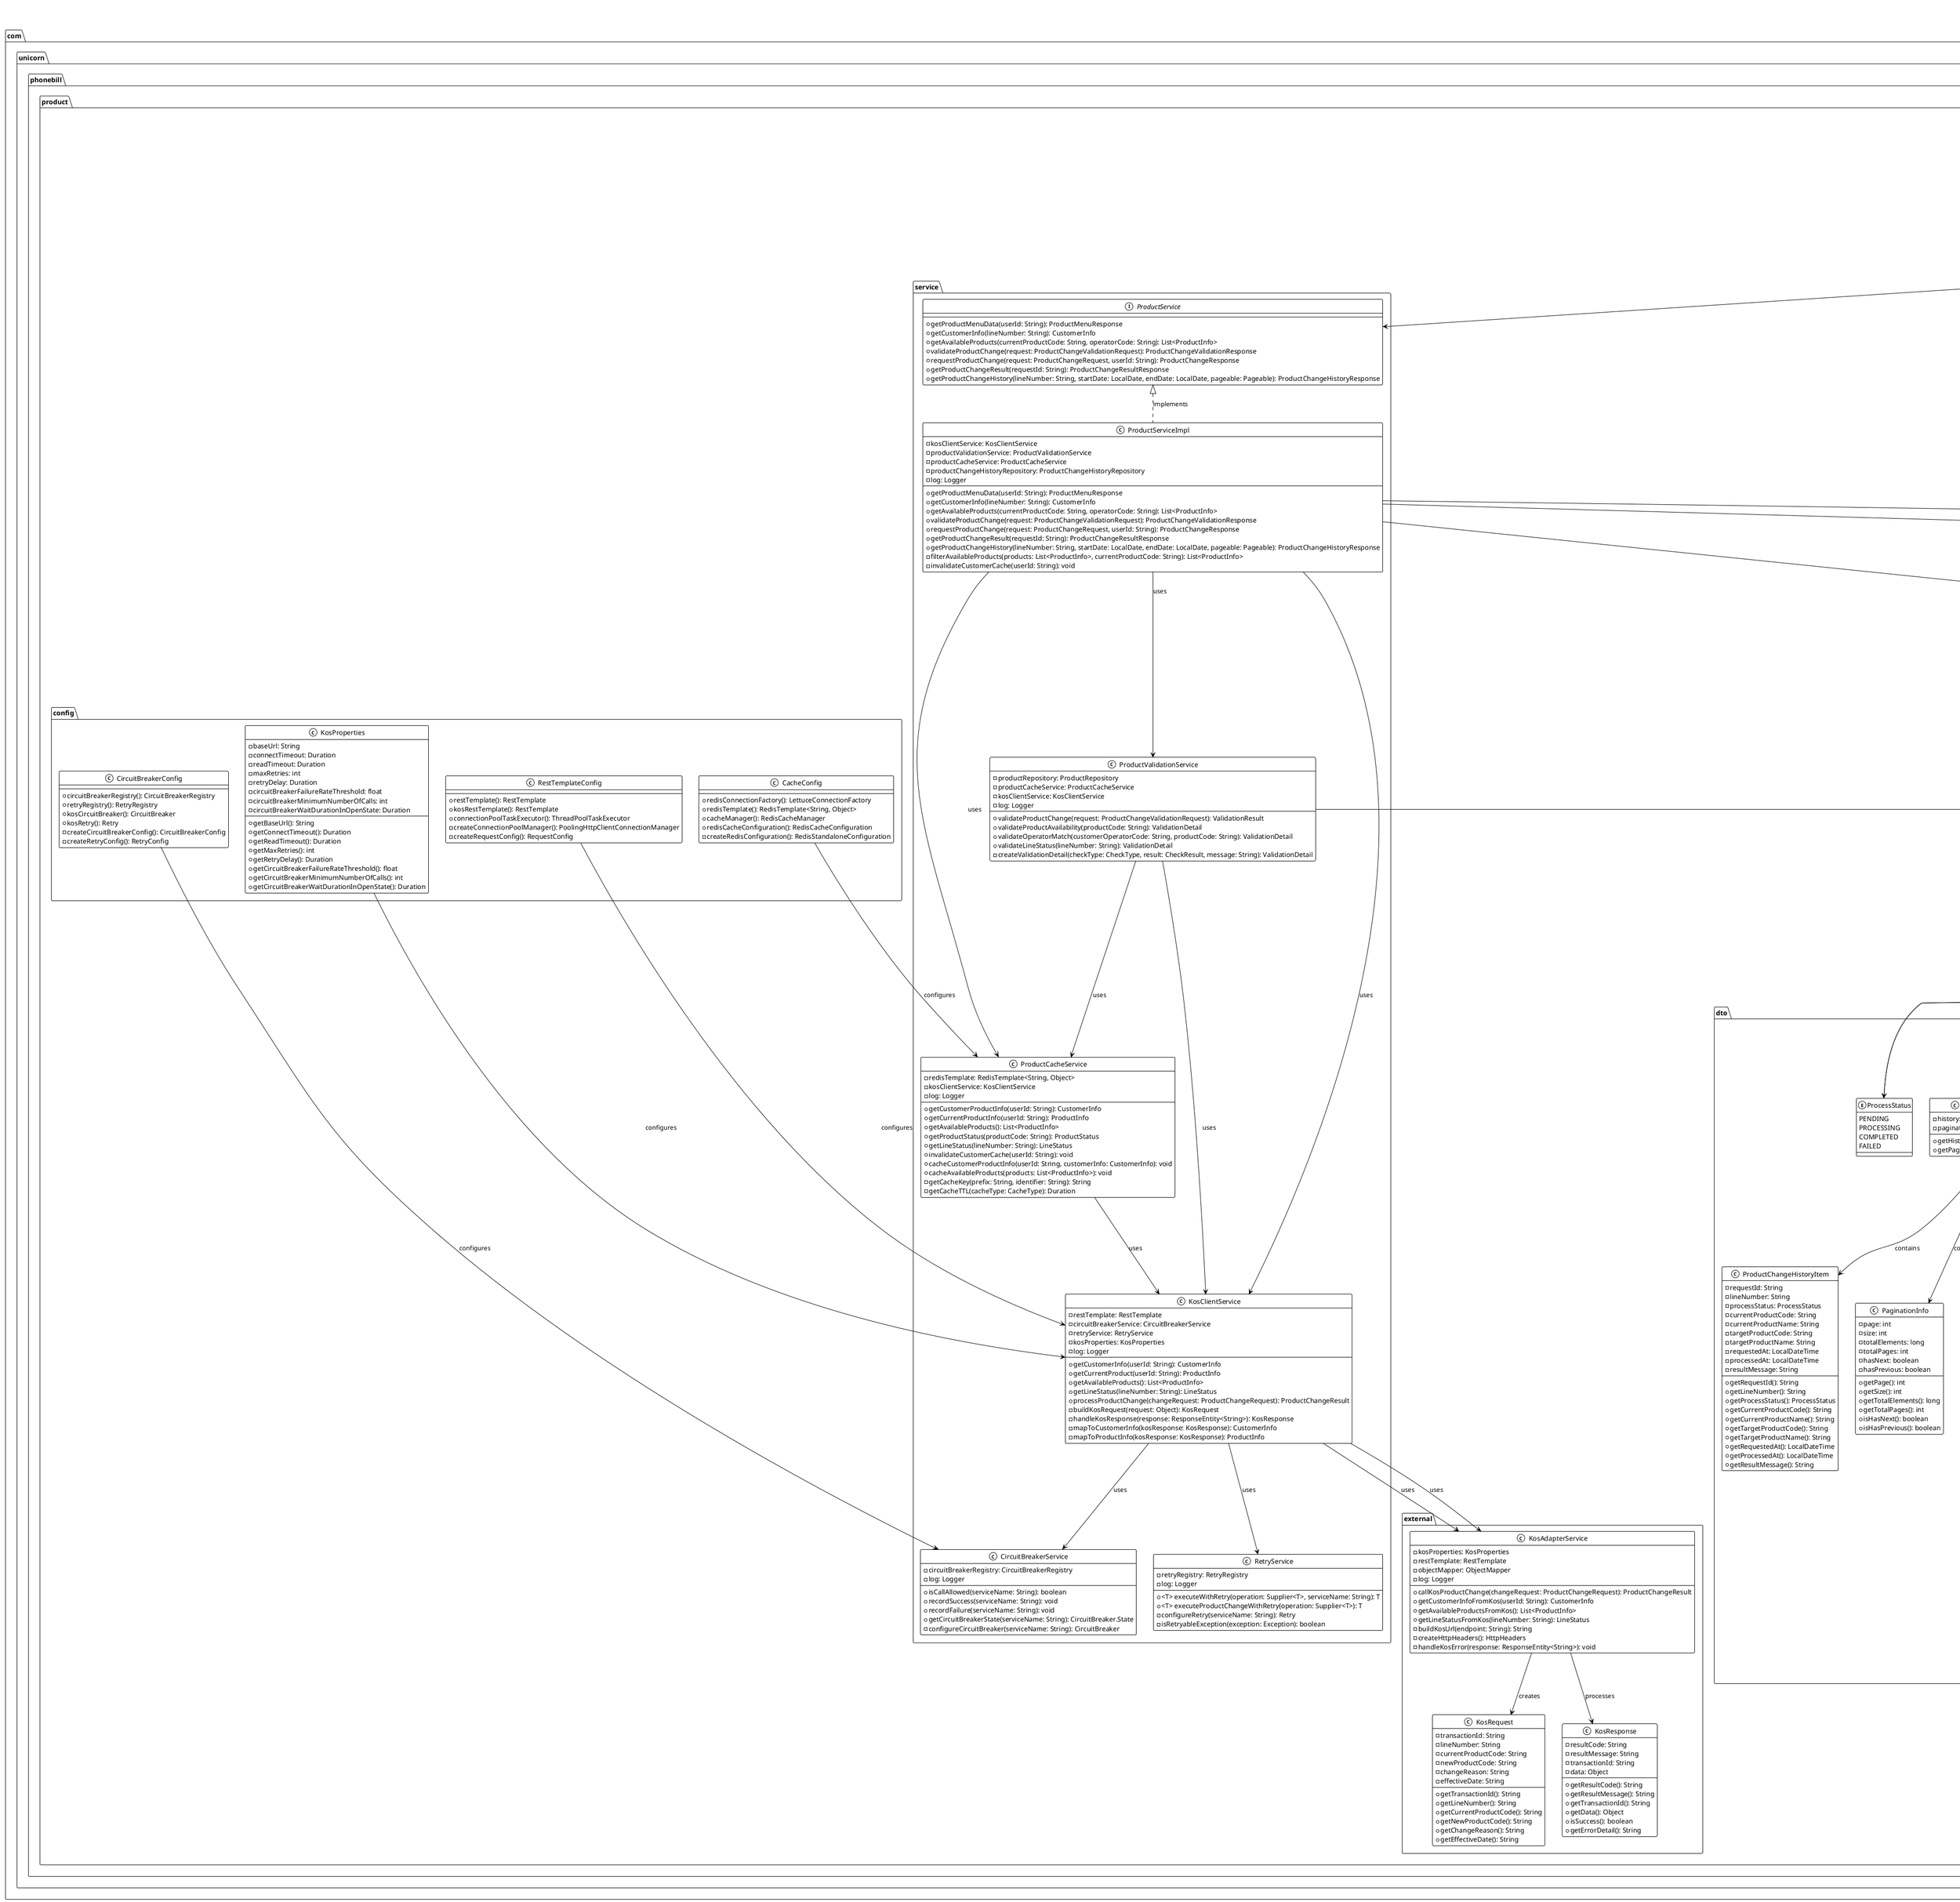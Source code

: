 @startuml
!theme mono

title Product-Change Service - 상세 클래스 설계

' ============= 패키지 정의 =============
package "com.unicorn.phonebill.product" {

  ' ============= Controller Layer =============
  package "controller" {
    class ProductController {
      -productService: ProductService
      -log: Logger
      +getProductMenu(): ResponseEntity<ApiResponse<ProductMenuResponse>>
      +getCustomerInfo(lineNumber: String): ResponseEntity<ApiResponse<CustomerInfoResponse>>
      +getAvailableProducts(currentProductCode: String, operatorCode: String): ResponseEntity<ApiResponse<AvailableProductsResponse>>
      +validateProductChange(request: ProductChangeValidationRequest): ResponseEntity<ApiResponse<ProductChangeValidationResponse>>
      +requestProductChange(request: ProductChangeRequest): ResponseEntity<ApiResponse<ProductChangeResponse>>
      +getProductChangeResult(requestId: String): ResponseEntity<ApiResponse<ProductChangeResultResponse>>
      +getProductChangeHistory(lineNumber: String, startDate: LocalDate, endDate: LocalDate, page: int, size: int): ResponseEntity<ApiResponse<ProductChangeHistoryResponse>>
      -extractUserIdFromToken(): String
    }
  }

  ' ============= DTO Layer =============
  package "dto" {
    ' Request DTOs
    class ProductChangeValidationRequest {
      -lineNumber: String
      -currentProductCode: String
      -targetProductCode: String
      +getLineNumber(): String
      +getCurrentProductCode(): String
      +getTargetProductCode(): String
    }

    class ProductChangeRequest {
      -lineNumber: String
      -currentProductCode: String
      -targetProductCode: String
      -requestDate: LocalDateTime
      -changeEffectiveDate: LocalDate
      +getLineNumber(): String
      +getCurrentProductCode(): String
      +getTargetProductCode(): String
      +getRequestDate(): LocalDateTime
      +getChangeEffectiveDate(): LocalDate
    }

    ' Response DTOs
    class ProductMenuResponse {
      -customerId: String
      -lineNumber: String
      -currentProduct: ProductInfo
      -menuItems: List<MenuItem>
      +getCustomerId(): String
      +getLineNumber(): String
      +getCurrentProduct(): ProductInfo
      +getMenuItems(): List<MenuItem>
    }

    class CustomerInfoResponse {
      -customerInfo: CustomerInfo
      +getCustomerInfo(): CustomerInfo
    }

    class AvailableProductsResponse {
      -products: List<ProductInfo>
      -totalCount: int
      +getProducts(): List<ProductInfo>
      +getTotalCount(): int
    }

    class ProductChangeValidationResponse {
      -validationResult: ValidationResult
      -validationDetails: List<ValidationDetail>
      -failureReason: String
      +getValidationResult(): ValidationResult
      +getValidationDetails(): List<ValidationDetail>
      +getFailureReason(): String
    }

    class ProductChangeResponse {
      -requestId: String
      -processStatus: ProcessStatus
      -resultCode: String
      -resultMessage: String
      -changedProduct: ProductInfo
      -processedAt: LocalDateTime
      +getRequestId(): String
      +getProcessStatus(): ProcessStatus
      +getResultCode(): String
      +getResultMessage(): String
      +getChangedProduct(): ProductInfo
      +getProcessedAt(): LocalDateTime
    }

    class ProductChangeResultResponse {
      -requestId: String
      -lineNumber: String
      -processStatus: ProcessStatus
      -currentProductCode: String
      -targetProductCode: String
      -requestedAt: LocalDateTime
      -processedAt: LocalDateTime
      -resultCode: String
      -resultMessage: String
      -failureReason: String
      +getRequestId(): String
      +getLineNumber(): String
      +getProcessStatus(): ProcessStatus
      +getCurrentProductCode(): String
      +getTargetProductCode(): String
      +getRequestedAt(): LocalDateTime
      +getProcessedAt(): LocalDateTime
      +getResultCode(): String
      +getResultMessage(): String
      +getFailureReason(): String
    }

    class ProductChangeHistoryResponse {
      -history: List<ProductChangeHistoryItem>
      -pagination: PaginationInfo
      +getHistory(): List<ProductChangeHistoryItem>
      +getPagination(): PaginationInfo
    }

    ' Data DTOs
    class ProductInfo {
      -productCode: String
      -productName: String
      -monthlyFee: BigDecimal
      -dataAllowance: String
      -voiceAllowance: String
      -smsAllowance: String
      -isAvailable: boolean
      -operatorCode: String
      +getProductCode(): String
      +getProductName(): String
      +getMonthlyFee(): BigDecimal
      +getDataAllowance(): String
      +getVoiceAllowance(): String
      +getSmsAllowance(): String
      +isAvailable(): boolean
      +getOperatorCode(): String
    }

    class CustomerInfo {
      -customerId: String
      -lineNumber: String
      -customerName: String
      -currentProduct: ProductInfo
      -lineStatus: LineStatus
      -contractInfo: ContractInfo
      +getCustomerId(): String
      +getLineNumber(): String
      +getCustomerName(): String
      +getCurrentProduct(): ProductInfo
      +getLineStatus(): LineStatus
      +getContractInfo(): ContractInfo
    }

    class ContractInfo {
      -contractDate: LocalDate
      -termEndDate: LocalDate
      -earlyTerminationFee: BigDecimal
      +getContractDate(): LocalDate
      +getTermEndDate(): LocalDate
      +getEarlyTerminationFee(): BigDecimal
    }

    class MenuItem {
      -menuId: String
      -menuName: String
      -available: boolean
      +getMenuId(): String
      +getMenuName(): String
      +isAvailable(): boolean
    }

    class ValidationDetail {
      -checkType: CheckType
      -result: CheckResult
      -message: String
      +getCheckType(): CheckType
      +getResult(): CheckResult
      +getMessage(): String
    }

    class ProductChangeHistoryItem {
      -requestId: String
      -lineNumber: String
      -processStatus: ProcessStatus
      -currentProductCode: String
      -currentProductName: String
      -targetProductCode: String
      -targetProductName: String
      -requestedAt: LocalDateTime
      -processedAt: LocalDateTime
      -resultMessage: String
      +getRequestId(): String
      +getLineNumber(): String
      +getProcessStatus(): ProcessStatus
      +getCurrentProductCode(): String
      +getCurrentProductName(): String
      +getTargetProductCode(): String
      +getTargetProductName(): String
      +getRequestedAt(): LocalDateTime
      +getProcessedAt(): LocalDateTime
      +getResultMessage(): String
    }

    class PaginationInfo {
      -page: int
      -size: int
      -totalElements: long
      -totalPages: int
      -hasNext: boolean
      -hasPrevious: boolean
      +getPage(): int
      +getSize(): int
      +getTotalElements(): long
      +getTotalPages(): int
      +isHasNext(): boolean
      +isHasPrevious(): boolean
    }

    ' Enum Classes
    enum ValidationResult {
      SUCCESS
      FAILURE
    }

    enum ProcessStatus {
      PENDING
      PROCESSING
      COMPLETED
      FAILED
    }

    enum LineStatus {
      ACTIVE
      SUSPENDED
      TERMINATED
    }

    enum CheckType {
      PRODUCT_AVAILABLE
      OPERATOR_MATCH
      LINE_STATUS
    }

    enum CheckResult {
      PASS
      FAIL
    }
  }

  ' ============= Service Layer =============
  package "service" {
    interface ProductService {
      +getProductMenuData(userId: String): ProductMenuResponse
      +getCustomerInfo(lineNumber: String): CustomerInfo
      +getAvailableProducts(currentProductCode: String, operatorCode: String): List<ProductInfo>
      +validateProductChange(request: ProductChangeValidationRequest): ProductChangeValidationResponse
      +requestProductChange(request: ProductChangeRequest, userId: String): ProductChangeResponse
      +getProductChangeResult(requestId: String): ProductChangeResultResponse
      +getProductChangeHistory(lineNumber: String, startDate: LocalDate, endDate: LocalDate, pageable: Pageable): ProductChangeHistoryResponse
    }

    class ProductServiceImpl {
      -kosClientService: KosClientService
      -productValidationService: ProductValidationService
      -productCacheService: ProductCacheService
      -productChangeHistoryRepository: ProductChangeHistoryRepository
      -log: Logger
      +getProductMenuData(userId: String): ProductMenuResponse
      +getCustomerInfo(lineNumber: String): CustomerInfo
      +getAvailableProducts(currentProductCode: String, operatorCode: String): List<ProductInfo>
      +validateProductChange(request: ProductChangeValidationRequest): ProductChangeValidationResponse
      +requestProductChange(request: ProductChangeRequest, userId: String): ProductChangeResponse
      +getProductChangeResult(requestId: String): ProductChangeResultResponse
      +getProductChangeHistory(lineNumber: String, startDate: LocalDate, endDate: LocalDate, pageable: Pageable): ProductChangeHistoryResponse
      -filterAvailableProducts(products: List<ProductInfo>, currentProductCode: String): List<ProductInfo>
      -invalidateCustomerCache(userId: String): void
    }

    class ProductValidationService {
      -productRepository: ProductRepository
      -productCacheService: ProductCacheService
      -kosClientService: KosClientService
      -log: Logger
      +validateProductChange(request: ProductChangeValidationRequest): ValidationResult
      +validateProductAvailability(productCode: String): ValidationDetail
      +validateOperatorMatch(customerOperatorCode: String, productCode: String): ValidationDetail
      +validateLineStatus(lineNumber: String): ValidationDetail
      -createValidationDetail(checkType: CheckType, result: CheckResult, message: String): ValidationDetail
    }

    class ProductCacheService {
      -redisTemplate: RedisTemplate<String, Object>
      -kosClientService: KosClientService
      -log: Logger
      +getCustomerProductInfo(userId: String): CustomerInfo
      +getCurrentProductInfo(userId: String): ProductInfo
      +getAvailableProducts(): List<ProductInfo>
      +getProductStatus(productCode: String): ProductStatus
      +getLineStatus(lineNumber: String): LineStatus
      +invalidateCustomerCache(userId: String): void
      +cacheCustomerProductInfo(userId: String, customerInfo: CustomerInfo): void
      +cacheAvailableProducts(products: List<ProductInfo>): void
      -getCacheKey(prefix: String, identifier: String): String
      -getCacheTTL(cacheType: CacheType): Duration
    }

    class KosClientService {
      -restTemplate: RestTemplate
      -circuitBreakerService: CircuitBreakerService
      -retryService: RetryService
      -kosProperties: KosProperties
      -log: Logger
      +getCustomerInfo(userId: String): CustomerInfo
      +getCurrentProduct(userId: String): ProductInfo
      +getAvailableProducts(): List<ProductInfo>
      +getLineStatus(lineNumber: String): LineStatus
      +processProductChange(changeRequest: ProductChangeRequest): ProductChangeResult
      -buildKosRequest(request: Object): KosRequest
      -handleKosResponse(response: ResponseEntity<String>): KosResponse
      -mapToCustomerInfo(kosResponse: KosResponse): CustomerInfo
      -mapToProductInfo(kosResponse: KosResponse): ProductInfo
    }

    class CircuitBreakerService {
      -circuitBreakerRegistry: CircuitBreakerRegistry
      -log: Logger
      +isCallAllowed(serviceName: String): boolean
      +recordSuccess(serviceName: String): void
      +recordFailure(serviceName: String): void
      +getCircuitBreakerState(serviceName: String): CircuitBreaker.State
      -configureCircuitBreaker(serviceName: String): CircuitBreaker
    }

    class RetryService {
      -retryRegistry: RetryRegistry
      -log: Logger
      +<T> executeWithRetry(operation: Supplier<T>, serviceName: String): T
      +<T> executeProductChangeWithRetry(operation: Supplier<T>): T
      -configureRetry(serviceName: String): Retry
      -isRetryableException(exception: Exception): boolean
    }
  }

  ' ============= Domain Layer =============
  package "domain" {
    class Product {
      -productCode: String
      -productName: String
      -monthlyFee: BigDecimal
      -dataAllowance: String
      -voiceAllowance: String
      -smsAllowance: String
      -status: ProductStatus
      -operatorCode: String
      -isAvailable: boolean
      +getProductCode(): String
      +getProductName(): String
      +getMonthlyFee(): BigDecimal
      +getDataAllowance(): String
      +getVoiceAllowance(): String
      +getSmsAllowance(): String
      +getStatus(): ProductStatus
      +getOperatorCode(): String
      +isAvailable(): boolean
      +canChangeTo(targetProduct: Product): boolean
      +isSameOperator(operatorCode: String): boolean
    }

    class ProductChangeHistory {
      -requestId: String
      -userId: String
      -lineNumber: String
      -currentProductCode: String
      -targetProductCode: String
      -processStatus: ProcessStatus
      -requestedAt: LocalDateTime
      -processedAt: LocalDateTime
      -resultCode: String
      -resultMessage: String
      -failureReason: String
      +getRequestId(): String
      +getUserId(): String
      +getLineNumber(): String
      +getCurrentProductCode(): String
      +getTargetProductCode(): String
      +getProcessStatus(): ProcessStatus
      +getRequestedAt(): LocalDateTime
      +getProcessedAt(): LocalDateTime
      +getResultCode(): String
      +getResultMessage(): String
      +getFailureReason(): String
      +isCompleted(): boolean
      +isFailed(): boolean
      +markAsCompleted(resultCode: String, resultMessage: String): void
      +markAsFailed(failureReason: String): void
    }

    class ProductChangeResult {
      -requestId: String
      -success: boolean
      -resultCode: String
      -resultMessage: String
      -newProduct: Product
      -processedAt: LocalDateTime
      +getRequestId(): String
      +isSuccess(): boolean
      +getResultCode(): String
      +getResultMessage(): String
      +getNewProduct(): Product
      +getProcessedAt(): LocalDateTime
      +createSuccessResult(requestId: String, newProduct: Product, message: String): ProductChangeResult
      +createFailureResult(requestId: String, errorCode: String, errorMessage: String): ProductChangeResult
    }

    class ProductStatus {
      -productCode: String
      -status: String
      -salesStatus: String
      -operatorCode: String
      +getProductCode(): String
      +getStatus(): String
      +getSalesStatus(): String
      +getOperatorCode(): String
      +isAvailableForSale(): boolean
      +isActive(): boolean
    }

    ' Enum Classes
    enum ProductStatus {
      ACTIVE
      INACTIVE
      DISCONTINUED
    }

    enum CacheType {
      CUSTOMER_PRODUCT(Duration.ofHours(4))
      CURRENT_PRODUCT(Duration.ofHours(2))
      AVAILABLE_PRODUCTS(Duration.ofHours(24))
      PRODUCT_STATUS(Duration.ofHours(1))
      LINE_STATUS(Duration.ofMinutes(30))

      -ttl: Duration
      +CacheType(ttl: Duration)
      +getTtl(): Duration
    }
  }

  ' ============= Repository Layer =============
  package "repository" {
    interface ProductRepository {
      +getProductStatus(productCode: String): ProductStatus
      +saveChangeRequest(changeRequest: ProductChangeHistory): ProductChangeHistory
      +updateProductChangeStatus(requestId: String, status: ProcessStatus, resultCode: String, resultMessage: String): void
      +findProductChangeHistory(lineNumber: String, startDate: LocalDate, endDate: LocalDate, pageable: Pageable): Page<ProductChangeHistory>
    }

    interface ProductChangeHistoryRepository {
      +save(history: ProductChangeHistory): ProductChangeHistory
      +findByRequestId(requestId: String): Optional<ProductChangeHistory>
      +findByLineNumberAndRequestedAtBetween(lineNumber: String, startDate: LocalDateTime, endDate: LocalDateTime, pageable: Pageable): Page<ProductChangeHistory>
      +findByUserIdAndRequestedAtBetween(userId: String, startDate: LocalDateTime, endDate: LocalDateTime, pageable: Pageable): Page<ProductChangeHistory>
      +existsByRequestId(requestId: String): boolean
    }

    package "entity" {
      class ProductChangeHistoryEntity {
        -id: Long
        -requestId: String
        -userId: String
        -lineNumber: String
        -currentProductCode: String
        -currentProductName: String
        -targetProductCode: String
        -targetProductName: String
        -processStatus: ProcessStatus
        -requestedAt: LocalDateTime
        -processedAt: LocalDateTime
        -resultCode: String
        -resultMessage: String
        -failureReason: String
        -createdAt: LocalDateTime
        -updatedAt: LocalDateTime
        +getId(): Long
        +getRequestId(): String
        +getUserId(): String
        +getLineNumber(): String
        +getCurrentProductCode(): String
        +getCurrentProductName(): String
        +getTargetProductCode(): String
        +getTargetProductName(): String
        +getProcessStatus(): ProcessStatus
        +getRequestedAt(): LocalDateTime
        +getProcessedAt(): LocalDateTime
        +getResultCode(): String
        +getResultMessage(): String
        +getFailureReason(): String
        +getCreatedAt(): LocalDateTime
        +getUpdatedAt(): LocalDateTime
        +toDomain(): ProductChangeHistory
        +fromDomain(history: ProductChangeHistory): ProductChangeHistoryEntity
      }
    }

    package "jpa" {
      interface ProductChangeHistoryJpaRepository {
        +findByRequestId(requestId: String): Optional<ProductChangeHistoryEntity>
        +findByLineNumberAndRequestedAtBetween(lineNumber: String, startDate: LocalDateTime, endDate: LocalDateTime, pageable: Pageable): Page<ProductChangeHistoryEntity>
        +findByUserIdAndRequestedAtBetween(userId: String, startDate: LocalDateTime, endDate: LocalDateTime, pageable: Pageable): Page<ProductChangeHistoryEntity>
        +existsByRequestId(requestId: String): boolean
        +countByProcessStatus(status: ProcessStatus): long
      }
    }
  }

  ' ============= Config Layer =============
  package "config" {
    class RestTemplateConfig {
      +restTemplate(): RestTemplate
      +kosRestTemplate(): RestTemplate
      +connectionPoolTaskExecutor(): ThreadPoolTaskExecutor
      -createConnectionPoolManager(): PoolingHttpClientConnectionManager
      -createRequestConfig(): RequestConfig
    }

    class CacheConfig {
      +redisConnectionFactory(): LettuceConnectionFactory
      +redisTemplate(): RedisTemplate<String, Object>
      +cacheManager(): RedisCacheManager
      +redisCacheConfiguration(): RedisCacheConfiguration
      -createRedisConfiguration(): RedisStandaloneConfiguration
    }

    class CircuitBreakerConfig {
      +circuitBreakerRegistry(): CircuitBreakerRegistry
      +retryRegistry(): RetryRegistry
      +kosCircuitBreaker(): CircuitBreaker
      +kosRetry(): Retry
      -createCircuitBreakerConfig(): CircuitBreakerConfig
      -createRetryConfig(): RetryConfig
    }

    class KosProperties {
      -baseUrl: String
      -connectTimeout: Duration
      -readTimeout: Duration
      -maxRetries: int
      -retryDelay: Duration
      -circuitBreakerFailureRateThreshold: float
      -circuitBreakerMinimumNumberOfCalls: int
      -circuitBreakerWaitDurationInOpenState: Duration
      +getBaseUrl(): String
      +getConnectTimeout(): Duration
      +getReadTimeout(): Duration
      +getMaxRetries(): int
      +getRetryDelay(): Duration
      +getCircuitBreakerFailureRateThreshold(): float
      +getCircuitBreakerMinimumNumberOfCalls(): int
      +getCircuitBreakerWaitDurationInOpenState(): Duration
    }
  }

  ' External Interface Classes (KOS 연동)
  package "external" {
    class KosRequest {
      -transactionId: String
      -lineNumber: String
      -currentProductCode: String
      -newProductCode: String
      -changeReason: String
      -effectiveDate: String
      +getTransactionId(): String
      +getLineNumber(): String
      +getCurrentProductCode(): String
      +getNewProductCode(): String
      +getChangeReason(): String
      +getEffectiveDate(): String
    }

    class KosResponse {
      -resultCode: String
      -resultMessage: String
      -transactionId: String
      -data: Object
      +getResultCode(): String
      +getResultMessage(): String
      +getTransactionId(): String
      +getData(): Object
      +isSuccess(): boolean
      +getErrorDetail(): String
    }

    class KosAdapterService {
      -kosProperties: KosProperties
      -restTemplate: RestTemplate
      -objectMapper: ObjectMapper
      -log: Logger
      +callKosProductChange(changeRequest: ProductChangeRequest): ProductChangeResult
      +getCustomerInfoFromKos(userId: String): CustomerInfo
      +getAvailableProductsFromKos(): List<ProductInfo>
      +getLineStatusFromKos(lineNumber: String): LineStatus
      -buildKosUrl(endpoint: String): String
      -createHttpHeaders(): HttpHeaders
      -handleKosError(response: ResponseEntity<String>): void
    }
  }

  ' Exception Classes
  package "exception" {
    class ProductChangeException {
      -errorCode: String
      -details: String
      +ProductChangeException(message: String)
      +ProductChangeException(errorCode: String, message: String, details: String)
      +getErrorCode(): String
      +getDetails(): String
    }

    class ProductValidationException {
      -validationErrors: List<ValidationDetail>
      +ProductValidationException(message: String, validationErrors: List<ValidationDetail>)
      +getValidationErrors(): List<ValidationDetail>
    }

    class KosConnectionException {
      -serviceName: String
      +KosConnectionException(serviceName: String, message: String, cause: Throwable)
      +getServiceName(): String
    }

    class CircuitBreakerException {
      -serviceName: String
      +CircuitBreakerException(serviceName: String, message: String)
      +getServiceName(): String
    }
  }
}

' Import Common Classes
class "com.unicorn.phonebill.common.dto.ApiResponse" as ApiResponse
class "com.unicorn.phonebill.common.entity.BaseTimeEntity" as BaseTimeEntity
class "com.unicorn.phonebill.common.exception.ErrorCode" as ErrorCode
class "com.unicorn.phonebill.common.exception.BusinessException" as BusinessException

' ============= 관계 설정 =============

' Controller Layer Relationships
ProductController --> ProductService : "uses"
ProductController --> ApiResponse : "returns"

' DTO Layer Relationships
ProductMenuResponse --> ProductInfo : "contains"
CustomerInfoResponse --> CustomerInfo : "contains"
CustomerInfo --> ProductInfo : "contains"
CustomerInfo --> ContractInfo : "contains"
AvailableProductsResponse --> ProductInfo : "contains"
ProductChangeValidationResponse --> ValidationDetail : "contains"
ProductChangeResponse --> ProductInfo : "contains"
ProductChangeHistoryResponse --> ProductChangeHistoryItem : "contains"
ProductChangeHistoryResponse --> PaginationInfo : "contains"
ValidationDetail --> CheckType : "uses"
ValidationDetail --> CheckResult : "uses"

' Service Layer Relationships
ProductService <|.. ProductServiceImpl : "implements"
ProductServiceImpl --> KosClientService : "uses"
ProductServiceImpl --> ProductValidationService : "uses"
ProductServiceImpl --> ProductCacheService : "uses"
ProductServiceImpl --> ProductChangeHistoryRepository : "uses"

ProductValidationService --> ProductRepository : "uses"
ProductValidationService --> ProductCacheService : "uses"
ProductValidationService --> KosClientService : "uses"

ProductCacheService --> KosClientService : "uses"

KosClientService --> CircuitBreakerService : "uses"
KosClientService --> RetryService : "uses"
KosClientService --> KosAdapterService : "uses"

' Domain Layer Relationships  
ProductChangeHistory --> ProcessStatus : "uses"
Product --> ProductStatus : "uses"
ProductChangeResult --> Product : "contains"
ProductStatus --> ProductStatus : "uses"

' Repository Layer Relationships
ProductRepository <-- ProductServiceImpl : "uses"
ProductChangeHistoryRepository <-- ProductServiceImpl : "uses"
ProductChangeHistoryRepository --> ProductChangeHistoryJpaRepository : "uses"
ProductChangeHistoryEntity --|> BaseTimeEntity : "extends"
ProductChangeHistoryEntity --> ProcessStatus : "uses"

' Config Layer Relationships
RestTemplateConfig --> KosClientService : "configures"
CacheConfig --> ProductCacheService : "configures"
CircuitBreakerConfig --> CircuitBreakerService : "configures"
KosProperties --> KosClientService : "configures"

' External Interface Relationships
KosAdapterService --> KosRequest : "creates"
KosAdapterService --> KosResponse : "processes"
KosClientService --> KosAdapterService : "uses"

' Exception Relationships
ProductChangeException --|> BusinessException : "extends"
ProductValidationException --|> BusinessException : "extends"
KosConnectionException --|> BusinessException : "extends"
CircuitBreakerException --|> BusinessException : "extends"

ProductValidationException --> ValidationDetail : "contains"
ProductChangeException --> ErrorCode : "uses"

@enduml